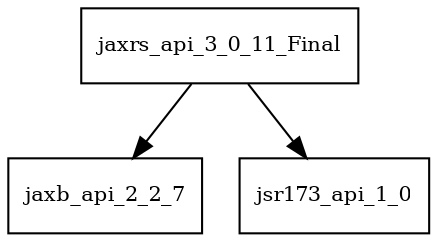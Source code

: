 digraph jaxrs_api_3_0_11_Final_dependencies {
  node [shape = box, fontsize=10.0];
  jaxrs_api_3_0_11_Final -> jaxb_api_2_2_7;
  jaxrs_api_3_0_11_Final -> jsr173_api_1_0;
}
